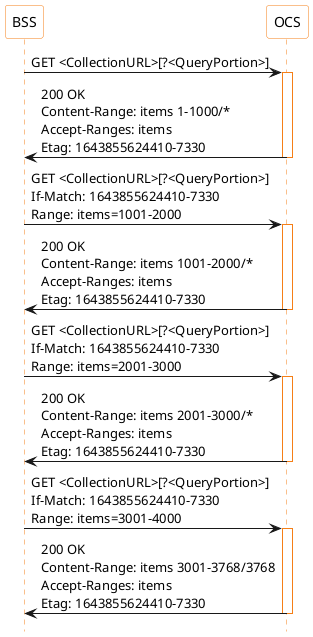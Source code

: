 @startuml

skinparam shadowing false
skinparam sequence {
ParticipantBorderColor #f57f17
ParticipantBackgroundColor white
LifeLineBorderColor #f57f17
LifeLineBackgroundColor white
}
participant BSS as bss
participant OCS as ocs
hide footbox

bss -> ocs : GET <CollectionURL>[?<QueryPortion>]
activate ocs
bss <- ocs : 200 OK\nContent-Range: items 1-1000/*\nAccept-Ranges: items\nEtag: 1643855624410-7330
deactivate ocs

bss -> ocs : GET <CollectionURL>[?<QueryPortion>]\nIf-Match: 1643855624410-7330\nRange: items=1001-2000
activate ocs
bss <- ocs : 200 OK\nContent-Range: items 1001-2000/*\nAccept-Ranges: items\nEtag: 1643855624410-7330
deactivate ocs

bss -> ocs : GET <CollectionURL>[?<QueryPortion>]\nIf-Match: 1643855624410-7330\nRange: items=2001-3000
activate ocs
bss <- ocs : 200 OK\nContent-Range: items 2001-3000/*\nAccept-Ranges: items\nEtag: 1643855624410-7330
deactivate ocs

bss -> ocs : GET <CollectionURL>[?<QueryPortion>]\nIf-Match: 1643855624410-7330\nRange: items=3001-4000
activate ocs
bss <- ocs : 200 OK\nContent-Range: items 3001-3768/3768\nAccept-Ranges: items\nEtag: 1643855624410-7330
deactivate ocs

@enduml
